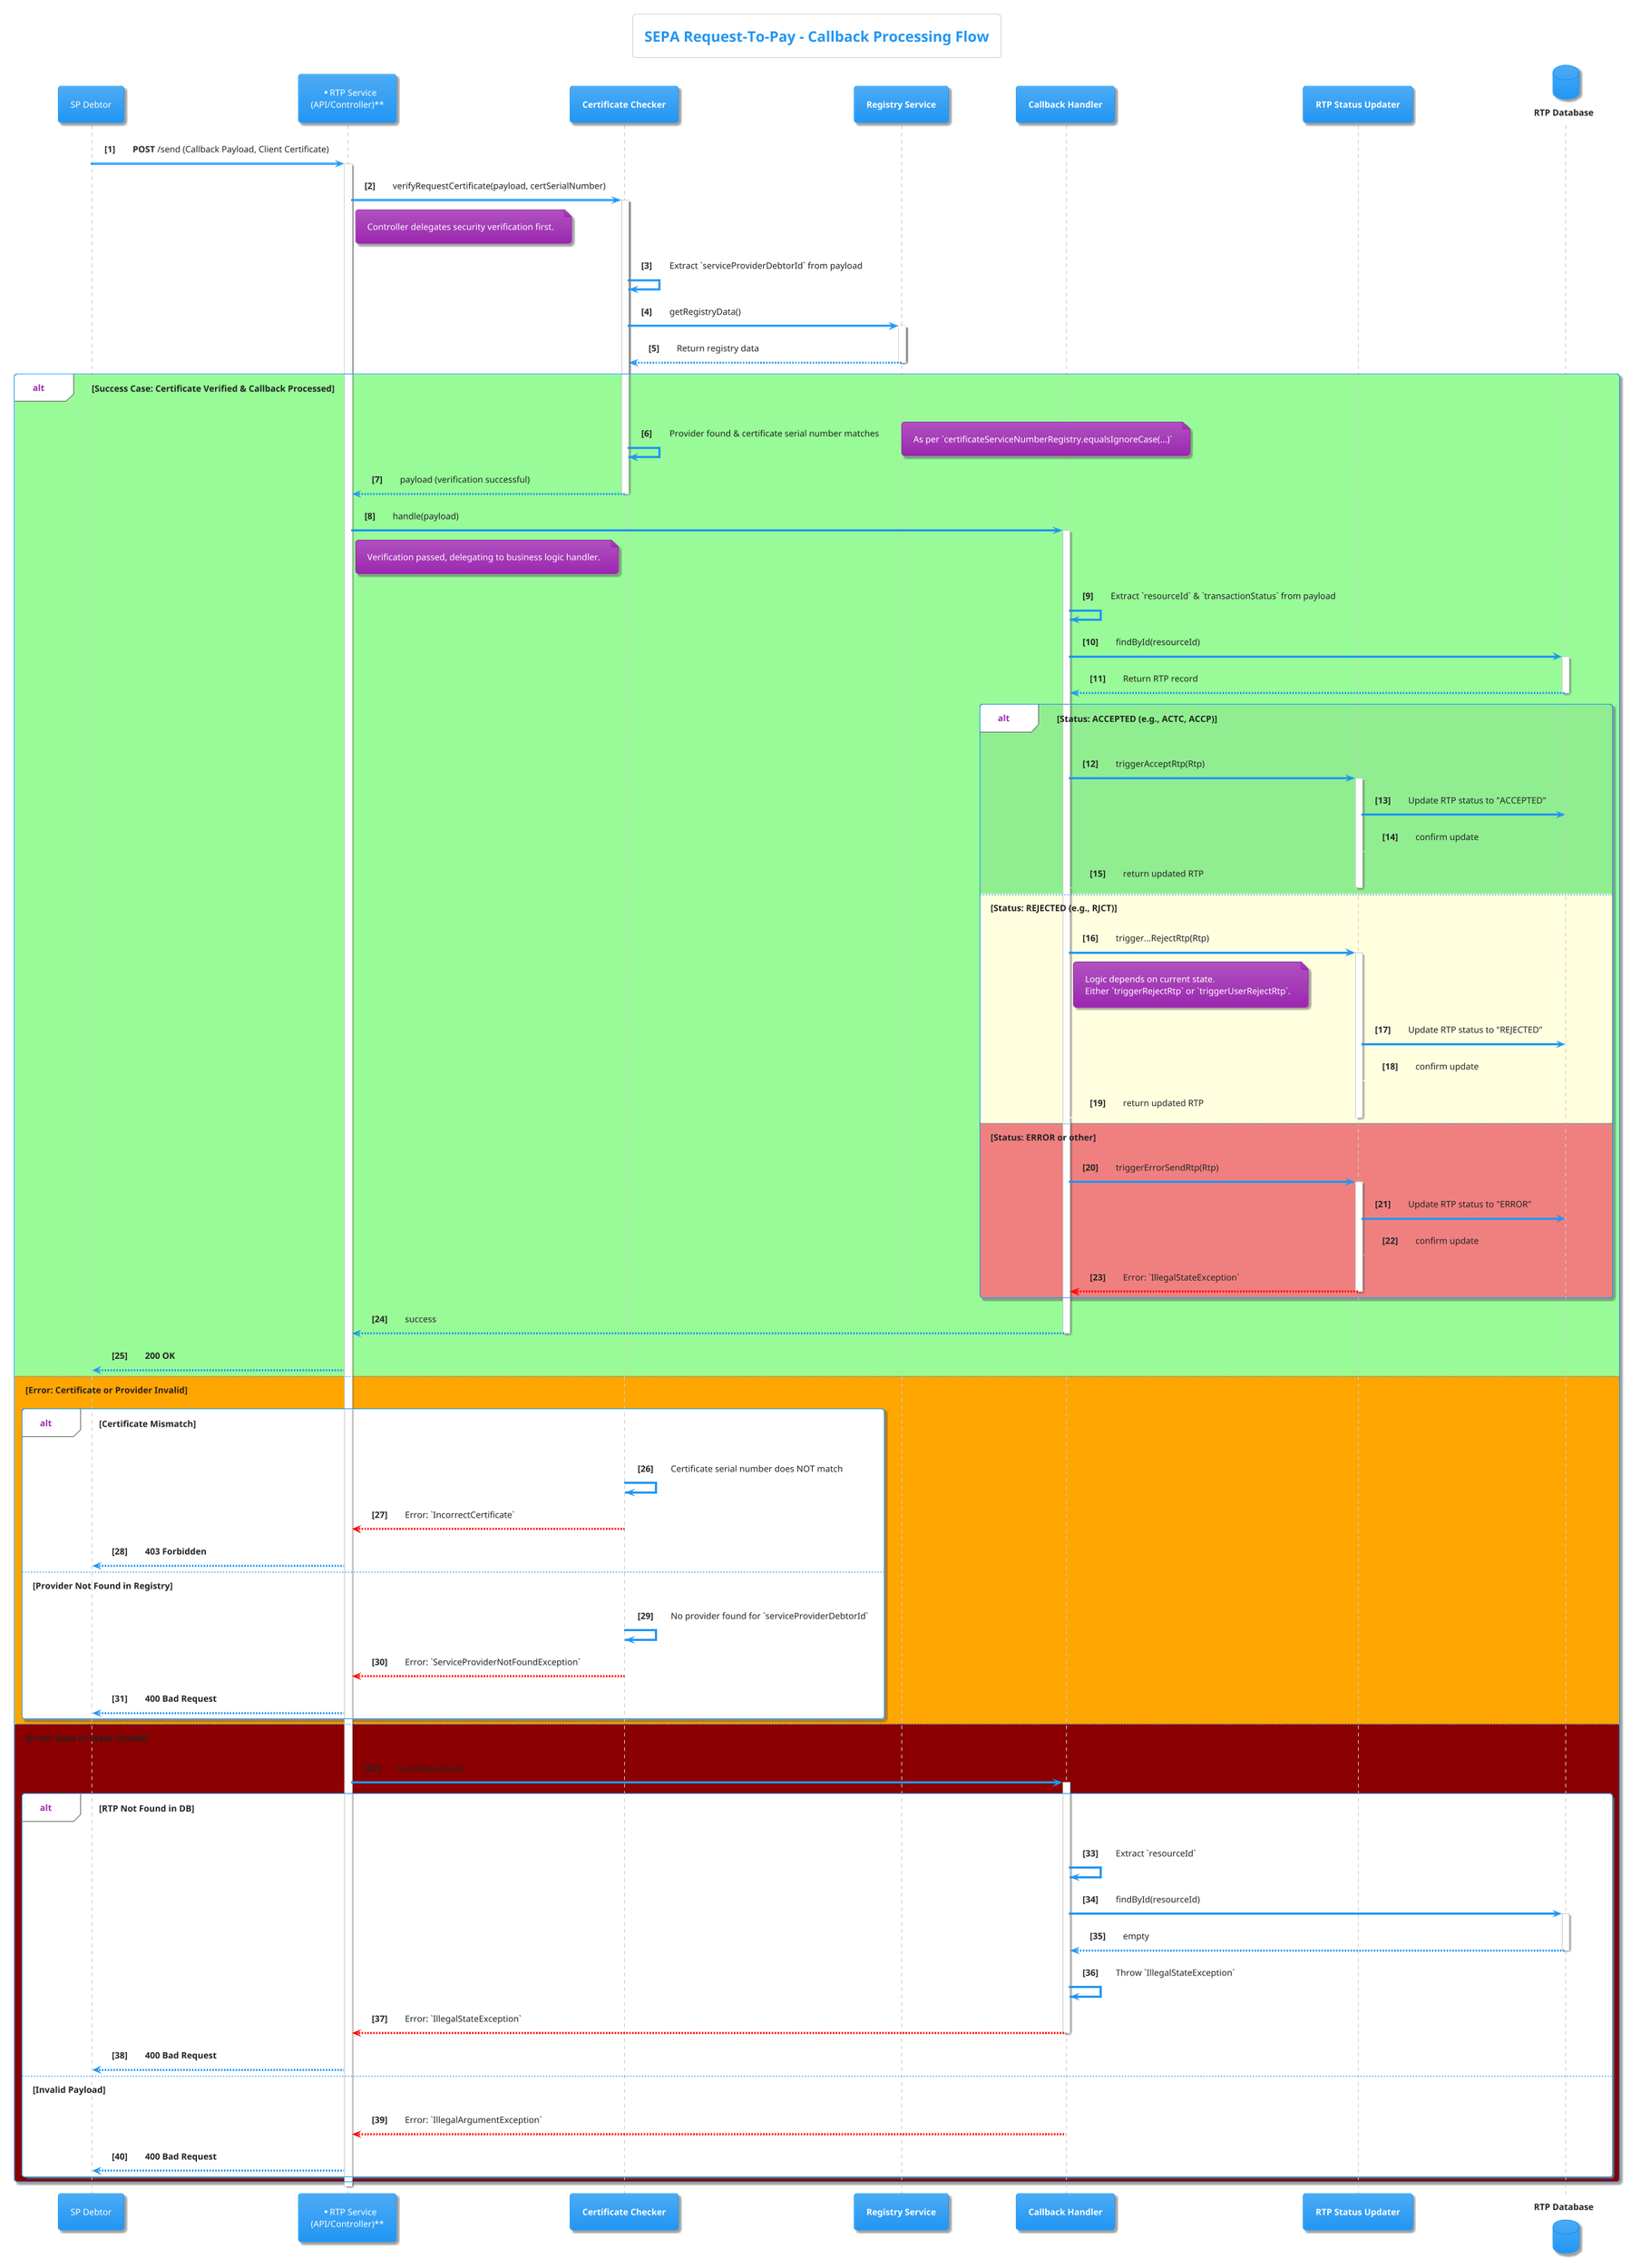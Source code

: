 @startuml
!theme materia

title SEPA Request-To-Pay - Callback Processing Flow

participant "SP Debtor" as SPD
participant "**RTP Service\n(API/Controller)**" as AS
participant "**Certificate Checker**" as Checker
participant "**Registry Service**" as Registry
participant "**Callback Handler**" as Handler
participant "**RTP Status Updater**" as Updater
database "**RTP Database**" as DB

autonumber "<b>[0]"

SPD -> AS: **POST** /send (Callback Payload, Client Certificate)
activate AS

AS -> Checker: verifyRequestCertificate(payload, certSerialNumber)
activate Checker
note right of AS: Controller delegates security verification first.

Checker -> Checker: Extract `serviceProviderDebtorId` from payload
Checker -> Registry: getRegistryData()
activate Registry
Registry --> Checker: Return registry data
deactivate Registry

alt #palegreen **Success Case: Certificate Verified & Callback Processed**

    Checker -> Checker: Provider found & certificate serial number matches
    note right: As per `certificateServiceNumberRegistry.equalsIgnoreCase(...)`
    Checker --> AS: payload (verification successful)
    deactivate Checker

    AS -> Handler: handle(payload)
    activate Handler
    note right of AS: Verification passed, delegating to business logic handler.

    Handler -> Handler: Extract `resourceId` & `transactionStatus` from payload
    Handler -> DB: findById(resourceId)
    activate DB
    DB --> Handler: Return RTP record
    deactivate DB

    alt #lightgreen **Status: ACCEPTED** (e.g., ACTC, ACCP)
        Handler -> Updater: triggerAcceptRtp(Rtp)
        activate Updater
        Updater -> DB: Update RTP status to "ACCEPTED"
        DB -[#lightgreen]-> Updater: confirm update
        Updater -[#lightgreen]-> Handler: return updated RTP
        deactivate Updater
    else #lightyellow **Status: REJECTED** (e.g., RJCT)
        Handler -> Updater: trigger...RejectRtp(Rtp)
        activate Updater
        note right of Handler
            Logic depends on current state.
            Either `triggerRejectRtp` or `triggerUserRejectRtp`.
        end note
        Updater -> DB: Update RTP status to "REJECTED"
        DB -[#lightyellow]-> Updater: confirm update
        Updater -[#lightyellow]-> Handler: return updated RTP
        deactivate Updater
    else #lightcoral **Status: ERROR** or other
        Handler -> Updater: triggerErrorSendRtp(Rtp)
        activate Updater
        Updater -> DB: Update RTP status to "ERROR"
        DB -[#lightcoral]-> Updater: confirm update
        Updater --[#red]> Handler: Error: `IllegalStateException`
        deactivate Updater
    end

    Handler --> AS: success
    deactivate Handler
    AS --> SPD: **200 OK**

else #orange **Error: Certificate or Provider Invalid**

    alt **Certificate Mismatch**
        Checker -> Checker: Certificate serial number does NOT match
        Checker --[#red]> AS: Error: `IncorrectCertificate`
        deactivate Checker
        AS --> SPD: **403 Forbidden**
    else **Provider Not Found in Registry**
        Checker -> Checker: No provider found for `serviceProviderDebtorId`
        Checker --[#red]> AS: Error: `ServiceProviderNotFoundException`
        deactivate Checker
        AS --> SPD: **400 Bad Request**
    end

else #darkred **Error: Data or State Invalid**

    deactivate Checker
    AS -> Handler: handle(payload)
    activate Handler

    alt **RTP Not Found in DB**
        Handler -> Handler: Extract `resourceId`
        Handler -> DB: findById(resourceId)
        activate DB
        DB --> Handler: empty
        deactivate DB
        Handler -> Handler: Throw `IllegalStateException`
        Handler --[#red]> AS: Error: `IllegalStateException`
        deactivate Handler
        AS --> SPD: **400 Bad Request**
    else **Invalid Payload**
        Handler --[#red]> AS: Error: `IllegalArgumentException`
        deactivate Handler
        AS --> SPD: **400 Bad Request**
    end

end

deactivate AS

@enduml
